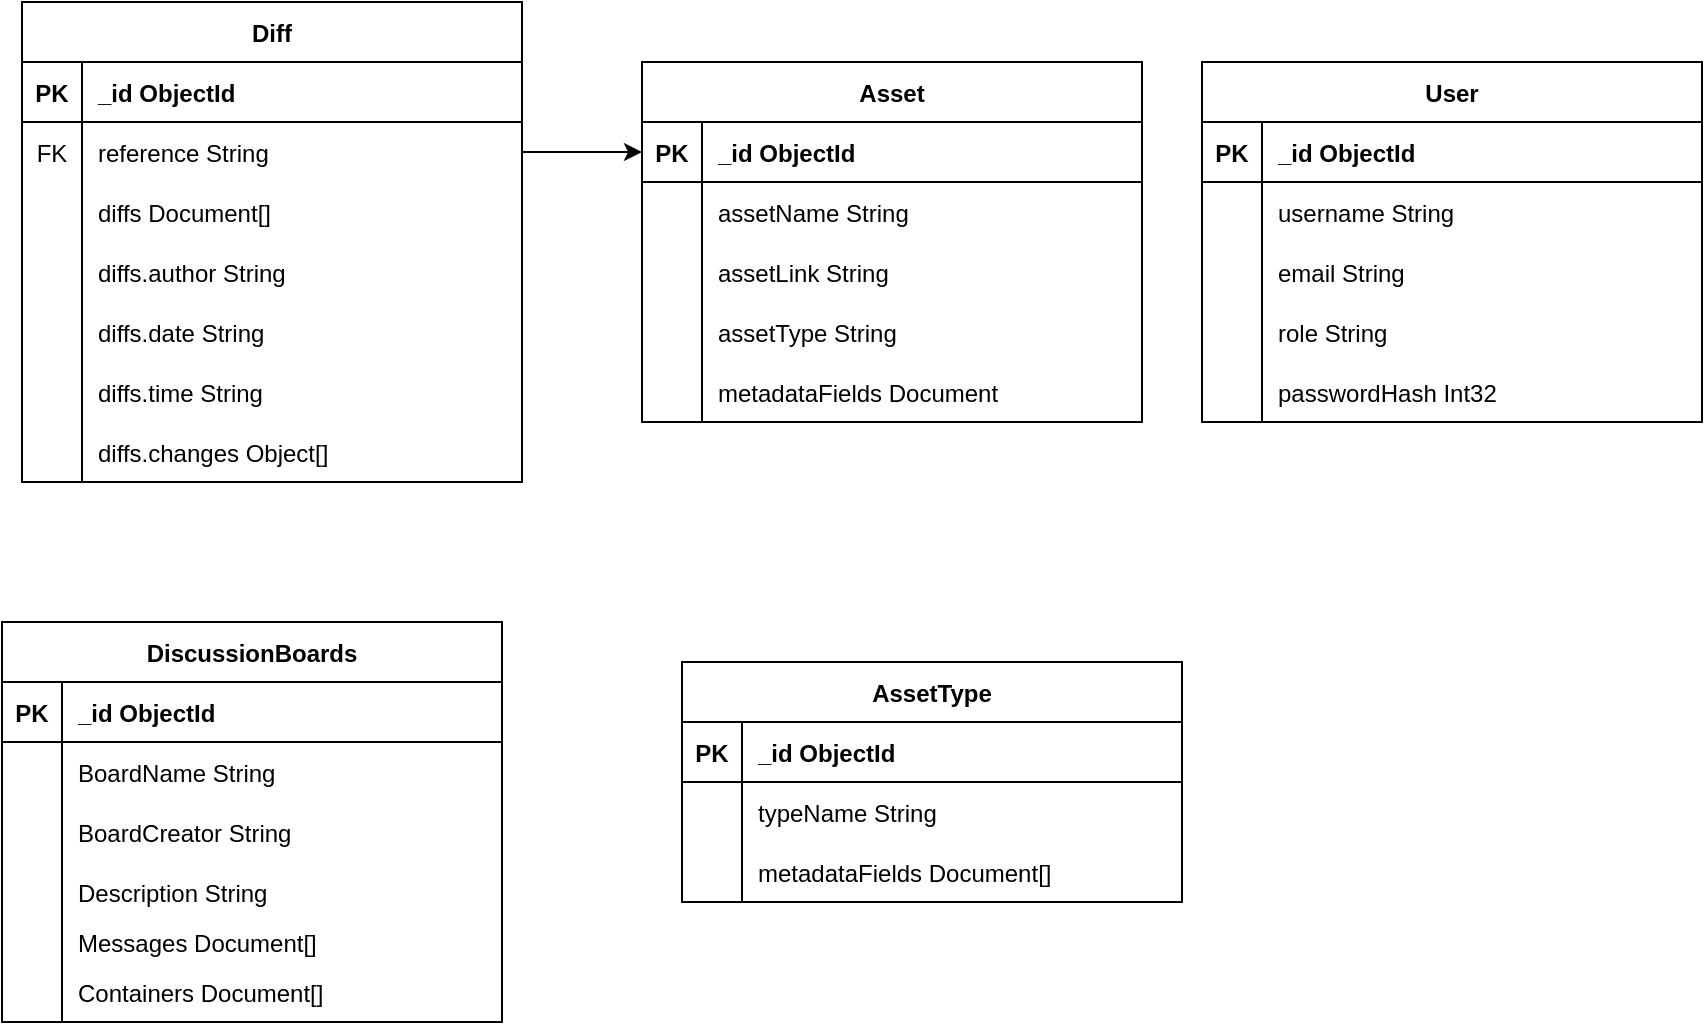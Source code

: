<mxfile version="23.0.1" type="device">
  <diagram id="R2lEEEUBdFMjLlhIrx00" name="Page-1">
    <mxGraphModel dx="1674" dy="746" grid="1" gridSize="10" guides="1" tooltips="1" connect="1" arrows="1" fold="1" page="1" pageScale="1" pageWidth="850" pageHeight="1100" math="0" shadow="0" extFonts="Permanent Marker^https://fonts.googleapis.com/css?family=Permanent+Marker">
      <root>
        <mxCell id="0" />
        <mxCell id="1" parent="0" />
        <mxCell id="i_NHuaZEvAIQhDBUvYfo-15" value="Diff" style="shape=table;startSize=30;container=1;collapsible=1;childLayout=tableLayout;fixedRows=1;rowLines=0;fontStyle=1;align=center;resizeLast=1;" parent="1" vertex="1">
          <mxGeometry x="10" y="140" width="250" height="240" as="geometry" />
        </mxCell>
        <mxCell id="i_NHuaZEvAIQhDBUvYfo-16" value="" style="shape=partialRectangle;collapsible=0;dropTarget=0;pointerEvents=0;fillColor=none;points=[[0,0.5],[1,0.5]];portConstraint=eastwest;top=0;left=0;right=0;bottom=1;" parent="i_NHuaZEvAIQhDBUvYfo-15" vertex="1">
          <mxGeometry y="30" width="250" height="30" as="geometry" />
        </mxCell>
        <mxCell id="i_NHuaZEvAIQhDBUvYfo-17" value="PK" style="shape=partialRectangle;overflow=hidden;connectable=0;fillColor=none;top=0;left=0;bottom=0;right=0;fontStyle=1;" parent="i_NHuaZEvAIQhDBUvYfo-16" vertex="1">
          <mxGeometry width="30" height="30" as="geometry">
            <mxRectangle width="30" height="30" as="alternateBounds" />
          </mxGeometry>
        </mxCell>
        <mxCell id="i_NHuaZEvAIQhDBUvYfo-18" value="_id                                        ObjectId" style="shape=partialRectangle;overflow=hidden;connectable=0;fillColor=none;top=0;left=0;bottom=0;right=0;align=left;spacingLeft=6;fontStyle=1;" parent="i_NHuaZEvAIQhDBUvYfo-16" vertex="1">
          <mxGeometry x="30" width="220" height="30" as="geometry">
            <mxRectangle width="220" height="30" as="alternateBounds" />
          </mxGeometry>
        </mxCell>
        <mxCell id="i_NHuaZEvAIQhDBUvYfo-19" value="" style="shape=partialRectangle;collapsible=0;dropTarget=0;pointerEvents=0;fillColor=none;points=[[0,0.5],[1,0.5]];portConstraint=eastwest;top=0;left=0;right=0;bottom=0;" parent="i_NHuaZEvAIQhDBUvYfo-15" vertex="1">
          <mxGeometry y="60" width="250" height="30" as="geometry" />
        </mxCell>
        <mxCell id="i_NHuaZEvAIQhDBUvYfo-20" value="FK" style="shape=partialRectangle;overflow=hidden;connectable=0;fillColor=none;top=0;left=0;bottom=0;right=0;" parent="i_NHuaZEvAIQhDBUvYfo-19" vertex="1">
          <mxGeometry width="30" height="30" as="geometry">
            <mxRectangle width="30" height="30" as="alternateBounds" />
          </mxGeometry>
        </mxCell>
        <mxCell id="i_NHuaZEvAIQhDBUvYfo-21" value="reference                              String" style="shape=partialRectangle;overflow=hidden;connectable=0;fillColor=none;top=0;left=0;bottom=0;right=0;align=left;spacingLeft=6;" parent="i_NHuaZEvAIQhDBUvYfo-19" vertex="1">
          <mxGeometry x="30" width="220" height="30" as="geometry">
            <mxRectangle width="220" height="30" as="alternateBounds" />
          </mxGeometry>
        </mxCell>
        <mxCell id="i_NHuaZEvAIQhDBUvYfo-22" value="" style="shape=partialRectangle;collapsible=0;dropTarget=0;pointerEvents=0;fillColor=none;points=[[0,0.5],[1,0.5]];portConstraint=eastwest;top=0;left=0;right=0;bottom=0;" parent="i_NHuaZEvAIQhDBUvYfo-15" vertex="1">
          <mxGeometry y="90" width="250" height="30" as="geometry" />
        </mxCell>
        <mxCell id="i_NHuaZEvAIQhDBUvYfo-23" value="" style="shape=partialRectangle;overflow=hidden;connectable=0;fillColor=none;top=0;left=0;bottom=0;right=0;" parent="i_NHuaZEvAIQhDBUvYfo-22" vertex="1">
          <mxGeometry width="30" height="30" as="geometry">
            <mxRectangle width="30" height="30" as="alternateBounds" />
          </mxGeometry>
        </mxCell>
        <mxCell id="i_NHuaZEvAIQhDBUvYfo-24" value="diffs                                    Document[]" style="shape=partialRectangle;overflow=hidden;connectable=0;fillColor=none;top=0;left=0;bottom=0;right=0;align=left;spacingLeft=6;" parent="i_NHuaZEvAIQhDBUvYfo-22" vertex="1">
          <mxGeometry x="30" width="220" height="30" as="geometry">
            <mxRectangle width="220" height="30" as="alternateBounds" />
          </mxGeometry>
        </mxCell>
        <mxCell id="i_NHuaZEvAIQhDBUvYfo-77" style="shape=partialRectangle;collapsible=0;dropTarget=0;pointerEvents=0;fillColor=none;points=[[0,0.5],[1,0.5]];portConstraint=eastwest;top=0;left=0;right=0;bottom=0;" parent="i_NHuaZEvAIQhDBUvYfo-15" vertex="1">
          <mxGeometry y="120" width="250" height="30" as="geometry" />
        </mxCell>
        <mxCell id="i_NHuaZEvAIQhDBUvYfo-78" style="shape=partialRectangle;overflow=hidden;connectable=0;fillColor=none;top=0;left=0;bottom=0;right=0;" parent="i_NHuaZEvAIQhDBUvYfo-77" vertex="1">
          <mxGeometry width="30" height="30" as="geometry">
            <mxRectangle width="30" height="30" as="alternateBounds" />
          </mxGeometry>
        </mxCell>
        <mxCell id="i_NHuaZEvAIQhDBUvYfo-79" value="diffs.author                           String" style="shape=partialRectangle;overflow=hidden;connectable=0;fillColor=none;top=0;left=0;bottom=0;right=0;align=left;spacingLeft=6;" parent="i_NHuaZEvAIQhDBUvYfo-77" vertex="1">
          <mxGeometry x="30" width="220" height="30" as="geometry">
            <mxRectangle width="220" height="30" as="alternateBounds" />
          </mxGeometry>
        </mxCell>
        <mxCell id="i_NHuaZEvAIQhDBUvYfo-80" style="shape=partialRectangle;collapsible=0;dropTarget=0;pointerEvents=0;fillColor=none;points=[[0,0.5],[1,0.5]];portConstraint=eastwest;top=0;left=0;right=0;bottom=0;" parent="i_NHuaZEvAIQhDBUvYfo-15" vertex="1">
          <mxGeometry y="150" width="250" height="30" as="geometry" />
        </mxCell>
        <mxCell id="i_NHuaZEvAIQhDBUvYfo-81" style="shape=partialRectangle;overflow=hidden;connectable=0;fillColor=none;top=0;left=0;bottom=0;right=0;" parent="i_NHuaZEvAIQhDBUvYfo-80" vertex="1">
          <mxGeometry width="30" height="30" as="geometry">
            <mxRectangle width="30" height="30" as="alternateBounds" />
          </mxGeometry>
        </mxCell>
        <mxCell id="i_NHuaZEvAIQhDBUvYfo-82" value="diffs.date                              String" style="shape=partialRectangle;overflow=hidden;connectable=0;fillColor=none;top=0;left=0;bottom=0;right=0;align=left;spacingLeft=6;" parent="i_NHuaZEvAIQhDBUvYfo-80" vertex="1">
          <mxGeometry x="30" width="220" height="30" as="geometry">
            <mxRectangle width="220" height="30" as="alternateBounds" />
          </mxGeometry>
        </mxCell>
        <mxCell id="i_NHuaZEvAIQhDBUvYfo-83" style="shape=partialRectangle;collapsible=0;dropTarget=0;pointerEvents=0;fillColor=none;points=[[0,0.5],[1,0.5]];portConstraint=eastwest;top=0;left=0;right=0;bottom=0;" parent="i_NHuaZEvAIQhDBUvYfo-15" vertex="1">
          <mxGeometry y="180" width="250" height="30" as="geometry" />
        </mxCell>
        <mxCell id="i_NHuaZEvAIQhDBUvYfo-84" style="shape=partialRectangle;overflow=hidden;connectable=0;fillColor=none;top=0;left=0;bottom=0;right=0;" parent="i_NHuaZEvAIQhDBUvYfo-83" vertex="1">
          <mxGeometry width="30" height="30" as="geometry">
            <mxRectangle width="30" height="30" as="alternateBounds" />
          </mxGeometry>
        </mxCell>
        <mxCell id="i_NHuaZEvAIQhDBUvYfo-85" value="diffs.time                              String" style="shape=partialRectangle;overflow=hidden;connectable=0;fillColor=none;top=0;left=0;bottom=0;right=0;align=left;spacingLeft=6;" parent="i_NHuaZEvAIQhDBUvYfo-83" vertex="1">
          <mxGeometry x="30" width="220" height="30" as="geometry">
            <mxRectangle width="220" height="30" as="alternateBounds" />
          </mxGeometry>
        </mxCell>
        <mxCell id="i_NHuaZEvAIQhDBUvYfo-86" style="shape=partialRectangle;collapsible=0;dropTarget=0;pointerEvents=0;fillColor=none;points=[[0,0.5],[1,0.5]];portConstraint=eastwest;top=0;left=0;right=0;bottom=0;" parent="i_NHuaZEvAIQhDBUvYfo-15" vertex="1">
          <mxGeometry y="210" width="250" height="30" as="geometry" />
        </mxCell>
        <mxCell id="i_NHuaZEvAIQhDBUvYfo-87" style="shape=partialRectangle;overflow=hidden;connectable=0;fillColor=none;top=0;left=0;bottom=0;right=0;" parent="i_NHuaZEvAIQhDBUvYfo-86" vertex="1">
          <mxGeometry width="30" height="30" as="geometry">
            <mxRectangle width="30" height="30" as="alternateBounds" />
          </mxGeometry>
        </mxCell>
        <mxCell id="i_NHuaZEvAIQhDBUvYfo-88" value="diffs.changes Object[]" style="shape=partialRectangle;overflow=hidden;connectable=0;fillColor=none;top=0;left=0;bottom=0;right=0;align=left;spacingLeft=6;" parent="i_NHuaZEvAIQhDBUvYfo-86" vertex="1">
          <mxGeometry x="30" width="220" height="30" as="geometry">
            <mxRectangle width="220" height="30" as="alternateBounds" />
          </mxGeometry>
        </mxCell>
        <mxCell id="i_NHuaZEvAIQhDBUvYfo-89" value="User" style="shape=table;startSize=30;container=1;collapsible=1;childLayout=tableLayout;fixedRows=1;rowLines=0;fontStyle=1;align=center;resizeLast=1;" parent="1" vertex="1">
          <mxGeometry x="600" y="170" width="250" height="180" as="geometry" />
        </mxCell>
        <mxCell id="i_NHuaZEvAIQhDBUvYfo-90" value="" style="shape=partialRectangle;collapsible=0;dropTarget=0;pointerEvents=0;fillColor=none;points=[[0,0.5],[1,0.5]];portConstraint=eastwest;top=0;left=0;right=0;bottom=1;" parent="i_NHuaZEvAIQhDBUvYfo-89" vertex="1">
          <mxGeometry y="30" width="250" height="30" as="geometry" />
        </mxCell>
        <mxCell id="i_NHuaZEvAIQhDBUvYfo-91" value="PK" style="shape=partialRectangle;overflow=hidden;connectable=0;fillColor=none;top=0;left=0;bottom=0;right=0;fontStyle=1;" parent="i_NHuaZEvAIQhDBUvYfo-90" vertex="1">
          <mxGeometry width="30" height="30" as="geometry">
            <mxRectangle width="30" height="30" as="alternateBounds" />
          </mxGeometry>
        </mxCell>
        <mxCell id="i_NHuaZEvAIQhDBUvYfo-92" value="_id                                        ObjectId" style="shape=partialRectangle;overflow=hidden;connectable=0;fillColor=none;top=0;left=0;bottom=0;right=0;align=left;spacingLeft=6;fontStyle=1;" parent="i_NHuaZEvAIQhDBUvYfo-90" vertex="1">
          <mxGeometry x="30" width="220" height="30" as="geometry">
            <mxRectangle width="220" height="30" as="alternateBounds" />
          </mxGeometry>
        </mxCell>
        <mxCell id="i_NHuaZEvAIQhDBUvYfo-93" value="" style="shape=partialRectangle;collapsible=0;dropTarget=0;pointerEvents=0;fillColor=none;points=[[0,0.5],[1,0.5]];portConstraint=eastwest;top=0;left=0;right=0;bottom=0;" parent="i_NHuaZEvAIQhDBUvYfo-89" vertex="1">
          <mxGeometry y="60" width="250" height="30" as="geometry" />
        </mxCell>
        <mxCell id="i_NHuaZEvAIQhDBUvYfo-94" value="" style="shape=partialRectangle;overflow=hidden;connectable=0;fillColor=none;top=0;left=0;bottom=0;right=0;" parent="i_NHuaZEvAIQhDBUvYfo-93" vertex="1">
          <mxGeometry width="30" height="30" as="geometry">
            <mxRectangle width="30" height="30" as="alternateBounds" />
          </mxGeometry>
        </mxCell>
        <mxCell id="i_NHuaZEvAIQhDBUvYfo-95" value="username                              String" style="shape=partialRectangle;overflow=hidden;connectable=0;fillColor=none;top=0;left=0;bottom=0;right=0;align=left;spacingLeft=6;" parent="i_NHuaZEvAIQhDBUvYfo-93" vertex="1">
          <mxGeometry x="30" width="220" height="30" as="geometry">
            <mxRectangle width="220" height="30" as="alternateBounds" />
          </mxGeometry>
        </mxCell>
        <mxCell id="i_NHuaZEvAIQhDBUvYfo-96" value="" style="shape=partialRectangle;collapsible=0;dropTarget=0;pointerEvents=0;fillColor=none;points=[[0,0.5],[1,0.5]];portConstraint=eastwest;top=0;left=0;right=0;bottom=0;" parent="i_NHuaZEvAIQhDBUvYfo-89" vertex="1">
          <mxGeometry y="90" width="250" height="30" as="geometry" />
        </mxCell>
        <mxCell id="i_NHuaZEvAIQhDBUvYfo-97" value="" style="shape=partialRectangle;overflow=hidden;connectable=0;fillColor=none;top=0;left=0;bottom=0;right=0;" parent="i_NHuaZEvAIQhDBUvYfo-96" vertex="1">
          <mxGeometry width="30" height="30" as="geometry">
            <mxRectangle width="30" height="30" as="alternateBounds" />
          </mxGeometry>
        </mxCell>
        <mxCell id="i_NHuaZEvAIQhDBUvYfo-98" value="email                                     String" style="shape=partialRectangle;overflow=hidden;connectable=0;fillColor=none;top=0;left=0;bottom=0;right=0;align=left;spacingLeft=6;" parent="i_NHuaZEvAIQhDBUvYfo-96" vertex="1">
          <mxGeometry x="30" width="220" height="30" as="geometry">
            <mxRectangle width="220" height="30" as="alternateBounds" />
          </mxGeometry>
        </mxCell>
        <mxCell id="i_NHuaZEvAIQhDBUvYfo-99" style="shape=partialRectangle;collapsible=0;dropTarget=0;pointerEvents=0;fillColor=none;points=[[0,0.5],[1,0.5]];portConstraint=eastwest;top=0;left=0;right=0;bottom=0;" parent="i_NHuaZEvAIQhDBUvYfo-89" vertex="1">
          <mxGeometry y="120" width="250" height="30" as="geometry" />
        </mxCell>
        <mxCell id="i_NHuaZEvAIQhDBUvYfo-100" style="shape=partialRectangle;overflow=hidden;connectable=0;fillColor=none;top=0;left=0;bottom=0;right=0;" parent="i_NHuaZEvAIQhDBUvYfo-99" vertex="1">
          <mxGeometry width="30" height="30" as="geometry">
            <mxRectangle width="30" height="30" as="alternateBounds" />
          </mxGeometry>
        </mxCell>
        <mxCell id="i_NHuaZEvAIQhDBUvYfo-101" value="role                                        String" style="shape=partialRectangle;overflow=hidden;connectable=0;fillColor=none;top=0;left=0;bottom=0;right=0;align=left;spacingLeft=6;" parent="i_NHuaZEvAIQhDBUvYfo-99" vertex="1">
          <mxGeometry x="30" width="220" height="30" as="geometry">
            <mxRectangle width="220" height="30" as="alternateBounds" />
          </mxGeometry>
        </mxCell>
        <mxCell id="i_NHuaZEvAIQhDBUvYfo-114" style="shape=partialRectangle;collapsible=0;dropTarget=0;pointerEvents=0;fillColor=none;points=[[0,0.5],[1,0.5]];portConstraint=eastwest;top=0;left=0;right=0;bottom=0;" parent="i_NHuaZEvAIQhDBUvYfo-89" vertex="1">
          <mxGeometry y="150" width="250" height="30" as="geometry" />
        </mxCell>
        <mxCell id="i_NHuaZEvAIQhDBUvYfo-115" style="shape=partialRectangle;overflow=hidden;connectable=0;fillColor=none;top=0;left=0;bottom=0;right=0;" parent="i_NHuaZEvAIQhDBUvYfo-114" vertex="1">
          <mxGeometry width="30" height="30" as="geometry">
            <mxRectangle width="30" height="30" as="alternateBounds" />
          </mxGeometry>
        </mxCell>
        <mxCell id="i_NHuaZEvAIQhDBUvYfo-116" value="passwordHash                       Int32" style="shape=partialRectangle;overflow=hidden;connectable=0;fillColor=none;top=0;left=0;bottom=0;right=0;align=left;spacingLeft=6;" parent="i_NHuaZEvAIQhDBUvYfo-114" vertex="1">
          <mxGeometry x="30" width="220" height="30" as="geometry">
            <mxRectangle width="220" height="30" as="alternateBounds" />
          </mxGeometry>
        </mxCell>
        <mxCell id="i_NHuaZEvAIQhDBUvYfo-117" value="DiscussionBoards" style="shape=table;startSize=30;container=1;collapsible=1;childLayout=tableLayout;fixedRows=1;rowLines=0;fontStyle=1;align=center;resizeLast=1;" parent="1" vertex="1">
          <mxGeometry y="450" width="250" height="200" as="geometry" />
        </mxCell>
        <mxCell id="i_NHuaZEvAIQhDBUvYfo-118" value="" style="shape=partialRectangle;collapsible=0;dropTarget=0;pointerEvents=0;fillColor=none;points=[[0,0.5],[1,0.5]];portConstraint=eastwest;top=0;left=0;right=0;bottom=1;" parent="i_NHuaZEvAIQhDBUvYfo-117" vertex="1">
          <mxGeometry y="30" width="250" height="30" as="geometry" />
        </mxCell>
        <mxCell id="i_NHuaZEvAIQhDBUvYfo-119" value="PK" style="shape=partialRectangle;overflow=hidden;connectable=0;fillColor=none;top=0;left=0;bottom=0;right=0;fontStyle=1;" parent="i_NHuaZEvAIQhDBUvYfo-118" vertex="1">
          <mxGeometry width="30" height="30" as="geometry">
            <mxRectangle width="30" height="30" as="alternateBounds" />
          </mxGeometry>
        </mxCell>
        <mxCell id="i_NHuaZEvAIQhDBUvYfo-120" value="_id                                        ObjectId" style="shape=partialRectangle;overflow=hidden;connectable=0;fillColor=none;top=0;left=0;bottom=0;right=0;align=left;spacingLeft=6;fontStyle=1;" parent="i_NHuaZEvAIQhDBUvYfo-118" vertex="1">
          <mxGeometry x="30" width="220" height="30" as="geometry">
            <mxRectangle width="220" height="30" as="alternateBounds" />
          </mxGeometry>
        </mxCell>
        <mxCell id="i_NHuaZEvAIQhDBUvYfo-121" value="" style="shape=partialRectangle;collapsible=0;dropTarget=0;pointerEvents=0;fillColor=none;points=[[0,0.5],[1,0.5]];portConstraint=eastwest;top=0;left=0;right=0;bottom=0;" parent="i_NHuaZEvAIQhDBUvYfo-117" vertex="1">
          <mxGeometry y="60" width="250" height="30" as="geometry" />
        </mxCell>
        <mxCell id="i_NHuaZEvAIQhDBUvYfo-122" value="" style="shape=partialRectangle;overflow=hidden;connectable=0;fillColor=none;top=0;left=0;bottom=0;right=0;" parent="i_NHuaZEvAIQhDBUvYfo-121" vertex="1">
          <mxGeometry width="30" height="30" as="geometry">
            <mxRectangle width="30" height="30" as="alternateBounds" />
          </mxGeometry>
        </mxCell>
        <mxCell id="i_NHuaZEvAIQhDBUvYfo-123" value="BoardName                          String " style="shape=partialRectangle;overflow=hidden;connectable=0;fillColor=none;top=0;left=0;bottom=0;right=0;align=left;spacingLeft=6;" parent="i_NHuaZEvAIQhDBUvYfo-121" vertex="1">
          <mxGeometry x="30" width="220" height="30" as="geometry">
            <mxRectangle width="220" height="30" as="alternateBounds" />
          </mxGeometry>
        </mxCell>
        <mxCell id="i_NHuaZEvAIQhDBUvYfo-124" value="" style="shape=partialRectangle;collapsible=0;dropTarget=0;pointerEvents=0;fillColor=none;points=[[0,0.5],[1,0.5]];portConstraint=eastwest;top=0;left=0;right=0;bottom=0;" parent="i_NHuaZEvAIQhDBUvYfo-117" vertex="1">
          <mxGeometry y="90" width="250" height="30" as="geometry" />
        </mxCell>
        <mxCell id="i_NHuaZEvAIQhDBUvYfo-125" value="" style="shape=partialRectangle;overflow=hidden;connectable=0;fillColor=none;top=0;left=0;bottom=0;right=0;" parent="i_NHuaZEvAIQhDBUvYfo-124" vertex="1">
          <mxGeometry width="30" height="30" as="geometry">
            <mxRectangle width="30" height="30" as="alternateBounds" />
          </mxGeometry>
        </mxCell>
        <mxCell id="i_NHuaZEvAIQhDBUvYfo-126" value="BoardCreator                        String" style="shape=partialRectangle;overflow=hidden;connectable=0;fillColor=none;top=0;left=0;bottom=0;right=0;align=left;spacingLeft=6;" parent="i_NHuaZEvAIQhDBUvYfo-124" vertex="1">
          <mxGeometry x="30" width="220" height="30" as="geometry">
            <mxRectangle width="220" height="30" as="alternateBounds" />
          </mxGeometry>
        </mxCell>
        <mxCell id="i_NHuaZEvAIQhDBUvYfo-127" style="shape=partialRectangle;collapsible=0;dropTarget=0;pointerEvents=0;fillColor=none;points=[[0,0.5],[1,0.5]];portConstraint=eastwest;top=0;left=0;right=0;bottom=0;" parent="i_NHuaZEvAIQhDBUvYfo-117" vertex="1">
          <mxGeometry y="120" width="250" height="30" as="geometry" />
        </mxCell>
        <mxCell id="i_NHuaZEvAIQhDBUvYfo-128" style="shape=partialRectangle;overflow=hidden;connectable=0;fillColor=none;top=0;left=0;bottom=0;right=0;" parent="i_NHuaZEvAIQhDBUvYfo-127" vertex="1">
          <mxGeometry width="30" height="30" as="geometry">
            <mxRectangle width="30" height="30" as="alternateBounds" />
          </mxGeometry>
        </mxCell>
        <mxCell id="i_NHuaZEvAIQhDBUvYfo-129" value="Description                            String" style="shape=partialRectangle;overflow=hidden;connectable=0;fillColor=none;top=0;left=0;bottom=0;right=0;align=left;spacingLeft=6;" parent="i_NHuaZEvAIQhDBUvYfo-127" vertex="1">
          <mxGeometry x="30" width="220" height="30" as="geometry">
            <mxRectangle width="220" height="30" as="alternateBounds" />
          </mxGeometry>
        </mxCell>
        <mxCell id="i_NHuaZEvAIQhDBUvYfo-130" style="shape=partialRectangle;collapsible=0;dropTarget=0;pointerEvents=0;fillColor=none;points=[[0,0.5],[1,0.5]];portConstraint=eastwest;top=0;left=0;right=0;bottom=0;" parent="i_NHuaZEvAIQhDBUvYfo-117" vertex="1">
          <mxGeometry y="150" width="250" height="20" as="geometry" />
        </mxCell>
        <mxCell id="i_NHuaZEvAIQhDBUvYfo-131" style="shape=partialRectangle;overflow=hidden;connectable=0;fillColor=none;top=0;left=0;bottom=0;right=0;" parent="i_NHuaZEvAIQhDBUvYfo-130" vertex="1">
          <mxGeometry width="30" height="20" as="geometry">
            <mxRectangle width="30" height="20" as="alternateBounds" />
          </mxGeometry>
        </mxCell>
        <mxCell id="i_NHuaZEvAIQhDBUvYfo-132" value="Messages                           Document[]" style="shape=partialRectangle;overflow=hidden;connectable=0;fillColor=none;top=0;left=0;bottom=0;right=0;align=left;spacingLeft=6;" parent="i_NHuaZEvAIQhDBUvYfo-130" vertex="1">
          <mxGeometry x="30" width="220" height="20" as="geometry">
            <mxRectangle width="220" height="20" as="alternateBounds" />
          </mxGeometry>
        </mxCell>
        <mxCell id="i_NHuaZEvAIQhDBUvYfo-182" style="shape=partialRectangle;collapsible=0;dropTarget=0;pointerEvents=0;fillColor=none;points=[[0,0.5],[1,0.5]];portConstraint=eastwest;top=0;left=0;right=0;bottom=0;" parent="i_NHuaZEvAIQhDBUvYfo-117" vertex="1">
          <mxGeometry y="170" width="250" height="30" as="geometry" />
        </mxCell>
        <mxCell id="i_NHuaZEvAIQhDBUvYfo-183" style="shape=partialRectangle;overflow=hidden;connectable=0;fillColor=none;top=0;left=0;bottom=0;right=0;" parent="i_NHuaZEvAIQhDBUvYfo-182" vertex="1">
          <mxGeometry width="30" height="30" as="geometry">
            <mxRectangle width="30" height="30" as="alternateBounds" />
          </mxGeometry>
        </mxCell>
        <mxCell id="i_NHuaZEvAIQhDBUvYfo-184" value="Containers                          Document[]" style="shape=partialRectangle;overflow=hidden;connectable=0;fillColor=none;top=0;left=0;bottom=0;right=0;align=left;spacingLeft=6;" parent="i_NHuaZEvAIQhDBUvYfo-182" vertex="1">
          <mxGeometry x="30" width="220" height="30" as="geometry">
            <mxRectangle width="220" height="30" as="alternateBounds" />
          </mxGeometry>
        </mxCell>
        <mxCell id="i_NHuaZEvAIQhDBUvYfo-133" value="AssetType" style="shape=table;startSize=30;container=1;collapsible=1;childLayout=tableLayout;fixedRows=1;rowLines=0;fontStyle=1;align=center;resizeLast=1;" parent="1" vertex="1">
          <mxGeometry x="340" y="470" width="250" height="120" as="geometry" />
        </mxCell>
        <mxCell id="i_NHuaZEvAIQhDBUvYfo-134" value="" style="shape=partialRectangle;collapsible=0;dropTarget=0;pointerEvents=0;fillColor=none;points=[[0,0.5],[1,0.5]];portConstraint=eastwest;top=0;left=0;right=0;bottom=1;" parent="i_NHuaZEvAIQhDBUvYfo-133" vertex="1">
          <mxGeometry y="30" width="250" height="30" as="geometry" />
        </mxCell>
        <mxCell id="i_NHuaZEvAIQhDBUvYfo-135" value="PK" style="shape=partialRectangle;overflow=hidden;connectable=0;fillColor=none;top=0;left=0;bottom=0;right=0;fontStyle=1;" parent="i_NHuaZEvAIQhDBUvYfo-134" vertex="1">
          <mxGeometry width="30" height="30" as="geometry">
            <mxRectangle width="30" height="30" as="alternateBounds" />
          </mxGeometry>
        </mxCell>
        <mxCell id="i_NHuaZEvAIQhDBUvYfo-136" value="_id                                        ObjectId" style="shape=partialRectangle;overflow=hidden;connectable=0;fillColor=none;top=0;left=0;bottom=0;right=0;align=left;spacingLeft=6;fontStyle=1;" parent="i_NHuaZEvAIQhDBUvYfo-134" vertex="1">
          <mxGeometry x="30" width="220" height="30" as="geometry">
            <mxRectangle width="220" height="30" as="alternateBounds" />
          </mxGeometry>
        </mxCell>
        <mxCell id="i_NHuaZEvAIQhDBUvYfo-137" value="" style="shape=partialRectangle;collapsible=0;dropTarget=0;pointerEvents=0;fillColor=none;points=[[0,0.5],[1,0.5]];portConstraint=eastwest;top=0;left=0;right=0;bottom=0;" parent="i_NHuaZEvAIQhDBUvYfo-133" vertex="1">
          <mxGeometry y="60" width="250" height="30" as="geometry" />
        </mxCell>
        <mxCell id="i_NHuaZEvAIQhDBUvYfo-138" value="" style="shape=partialRectangle;overflow=hidden;connectable=0;fillColor=none;top=0;left=0;bottom=0;right=0;" parent="i_NHuaZEvAIQhDBUvYfo-137" vertex="1">
          <mxGeometry width="30" height="30" as="geometry">
            <mxRectangle width="30" height="30" as="alternateBounds" />
          </mxGeometry>
        </mxCell>
        <mxCell id="i_NHuaZEvAIQhDBUvYfo-139" value="typeName                             String" style="shape=partialRectangle;overflow=hidden;connectable=0;fillColor=none;top=0;left=0;bottom=0;right=0;align=left;spacingLeft=6;" parent="i_NHuaZEvAIQhDBUvYfo-137" vertex="1">
          <mxGeometry x="30" width="220" height="30" as="geometry">
            <mxRectangle width="220" height="30" as="alternateBounds" />
          </mxGeometry>
        </mxCell>
        <mxCell id="i_NHuaZEvAIQhDBUvYfo-140" value="" style="shape=partialRectangle;collapsible=0;dropTarget=0;pointerEvents=0;fillColor=none;points=[[0,0.5],[1,0.5]];portConstraint=eastwest;top=0;left=0;right=0;bottom=0;" parent="i_NHuaZEvAIQhDBUvYfo-133" vertex="1">
          <mxGeometry y="90" width="250" height="30" as="geometry" />
        </mxCell>
        <mxCell id="i_NHuaZEvAIQhDBUvYfo-141" value="" style="shape=partialRectangle;overflow=hidden;connectable=0;fillColor=none;top=0;left=0;bottom=0;right=0;" parent="i_NHuaZEvAIQhDBUvYfo-140" vertex="1">
          <mxGeometry width="30" height="30" as="geometry">
            <mxRectangle width="30" height="30" as="alternateBounds" />
          </mxGeometry>
        </mxCell>
        <mxCell id="i_NHuaZEvAIQhDBUvYfo-142" value="metadataFields                  Document[]" style="shape=partialRectangle;overflow=hidden;connectable=0;fillColor=none;top=0;left=0;bottom=0;right=0;align=left;spacingLeft=6;" parent="i_NHuaZEvAIQhDBUvYfo-140" vertex="1">
          <mxGeometry x="30" width="220" height="30" as="geometry">
            <mxRectangle width="220" height="30" as="alternateBounds" />
          </mxGeometry>
        </mxCell>
        <mxCell id="i_NHuaZEvAIQhDBUvYfo-149" value="Asset" style="shape=table;startSize=30;container=1;collapsible=1;childLayout=tableLayout;fixedRows=1;rowLines=0;fontStyle=1;align=center;resizeLast=1;" parent="1" vertex="1">
          <mxGeometry x="320" y="170" width="250" height="180" as="geometry" />
        </mxCell>
        <mxCell id="i_NHuaZEvAIQhDBUvYfo-150" value="" style="shape=partialRectangle;collapsible=0;dropTarget=0;pointerEvents=0;fillColor=none;points=[[0,0.5],[1,0.5]];portConstraint=eastwest;top=0;left=0;right=0;bottom=1;" parent="i_NHuaZEvAIQhDBUvYfo-149" vertex="1">
          <mxGeometry y="30" width="250" height="30" as="geometry" />
        </mxCell>
        <mxCell id="i_NHuaZEvAIQhDBUvYfo-151" value="PK" style="shape=partialRectangle;overflow=hidden;connectable=0;fillColor=none;top=0;left=0;bottom=0;right=0;fontStyle=1;" parent="i_NHuaZEvAIQhDBUvYfo-150" vertex="1">
          <mxGeometry width="30" height="30" as="geometry">
            <mxRectangle width="30" height="30" as="alternateBounds" />
          </mxGeometry>
        </mxCell>
        <mxCell id="i_NHuaZEvAIQhDBUvYfo-152" value="_id                                        ObjectId" style="shape=partialRectangle;overflow=hidden;connectable=0;fillColor=none;top=0;left=0;bottom=0;right=0;align=left;spacingLeft=6;fontStyle=1;" parent="i_NHuaZEvAIQhDBUvYfo-150" vertex="1">
          <mxGeometry x="30" width="220" height="30" as="geometry">
            <mxRectangle width="220" height="30" as="alternateBounds" />
          </mxGeometry>
        </mxCell>
        <mxCell id="i_NHuaZEvAIQhDBUvYfo-153" value="" style="shape=partialRectangle;collapsible=0;dropTarget=0;pointerEvents=0;fillColor=none;points=[[0,0.5],[1,0.5]];portConstraint=eastwest;top=0;left=0;right=0;bottom=0;" parent="i_NHuaZEvAIQhDBUvYfo-149" vertex="1">
          <mxGeometry y="60" width="250" height="30" as="geometry" />
        </mxCell>
        <mxCell id="i_NHuaZEvAIQhDBUvYfo-154" value="" style="shape=partialRectangle;overflow=hidden;connectable=0;fillColor=none;top=0;left=0;bottom=0;right=0;" parent="i_NHuaZEvAIQhDBUvYfo-153" vertex="1">
          <mxGeometry width="30" height="30" as="geometry">
            <mxRectangle width="30" height="30" as="alternateBounds" />
          </mxGeometry>
        </mxCell>
        <mxCell id="i_NHuaZEvAIQhDBUvYfo-155" value="assetName                           String" style="shape=partialRectangle;overflow=hidden;connectable=0;fillColor=none;top=0;left=0;bottom=0;right=0;align=left;spacingLeft=6;" parent="i_NHuaZEvAIQhDBUvYfo-153" vertex="1">
          <mxGeometry x="30" width="220" height="30" as="geometry">
            <mxRectangle width="220" height="30" as="alternateBounds" />
          </mxGeometry>
        </mxCell>
        <mxCell id="i_NHuaZEvAIQhDBUvYfo-156" value="" style="shape=partialRectangle;collapsible=0;dropTarget=0;pointerEvents=0;fillColor=none;points=[[0,0.5],[1,0.5]];portConstraint=eastwest;top=0;left=0;right=0;bottom=0;" parent="i_NHuaZEvAIQhDBUvYfo-149" vertex="1">
          <mxGeometry y="90" width="250" height="30" as="geometry" />
        </mxCell>
        <mxCell id="i_NHuaZEvAIQhDBUvYfo-157" value="" style="shape=partialRectangle;overflow=hidden;connectable=0;fillColor=none;top=0;left=0;bottom=0;right=0;" parent="i_NHuaZEvAIQhDBUvYfo-156" vertex="1">
          <mxGeometry width="30" height="30" as="geometry">
            <mxRectangle width="30" height="30" as="alternateBounds" />
          </mxGeometry>
        </mxCell>
        <mxCell id="i_NHuaZEvAIQhDBUvYfo-158" value="assetLink                              String" style="shape=partialRectangle;overflow=hidden;connectable=0;fillColor=none;top=0;left=0;bottom=0;right=0;align=left;spacingLeft=6;" parent="i_NHuaZEvAIQhDBUvYfo-156" vertex="1">
          <mxGeometry x="30" width="220" height="30" as="geometry">
            <mxRectangle width="220" height="30" as="alternateBounds" />
          </mxGeometry>
        </mxCell>
        <mxCell id="i_NHuaZEvAIQhDBUvYfo-159" style="shape=partialRectangle;collapsible=0;dropTarget=0;pointerEvents=0;fillColor=none;points=[[0,0.5],[1,0.5]];portConstraint=eastwest;top=0;left=0;right=0;bottom=0;" parent="i_NHuaZEvAIQhDBUvYfo-149" vertex="1">
          <mxGeometry y="120" width="250" height="30" as="geometry" />
        </mxCell>
        <mxCell id="i_NHuaZEvAIQhDBUvYfo-160" style="shape=partialRectangle;overflow=hidden;connectable=0;fillColor=none;top=0;left=0;bottom=0;right=0;" parent="i_NHuaZEvAIQhDBUvYfo-159" vertex="1">
          <mxGeometry width="30" height="30" as="geometry">
            <mxRectangle width="30" height="30" as="alternateBounds" />
          </mxGeometry>
        </mxCell>
        <mxCell id="i_NHuaZEvAIQhDBUvYfo-161" value="assetType                             String" style="shape=partialRectangle;overflow=hidden;connectable=0;fillColor=none;top=0;left=0;bottom=0;right=0;align=left;spacingLeft=6;" parent="i_NHuaZEvAIQhDBUvYfo-159" vertex="1">
          <mxGeometry x="30" width="220" height="30" as="geometry">
            <mxRectangle width="220" height="30" as="alternateBounds" />
          </mxGeometry>
        </mxCell>
        <mxCell id="i_NHuaZEvAIQhDBUvYfo-162" style="shape=partialRectangle;collapsible=0;dropTarget=0;pointerEvents=0;fillColor=none;points=[[0,0.5],[1,0.5]];portConstraint=eastwest;top=0;left=0;right=0;bottom=0;" parent="i_NHuaZEvAIQhDBUvYfo-149" vertex="1">
          <mxGeometry y="150" width="250" height="30" as="geometry" />
        </mxCell>
        <mxCell id="i_NHuaZEvAIQhDBUvYfo-163" style="shape=partialRectangle;overflow=hidden;connectable=0;fillColor=none;top=0;left=0;bottom=0;right=0;" parent="i_NHuaZEvAIQhDBUvYfo-162" vertex="1">
          <mxGeometry width="30" height="30" as="geometry">
            <mxRectangle width="30" height="30" as="alternateBounds" />
          </mxGeometry>
        </mxCell>
        <mxCell id="i_NHuaZEvAIQhDBUvYfo-164" value="metadataFields                  Document" style="shape=partialRectangle;overflow=hidden;connectable=0;fillColor=none;top=0;left=0;bottom=0;right=0;align=left;spacingLeft=6;" parent="i_NHuaZEvAIQhDBUvYfo-162" vertex="1">
          <mxGeometry x="30" width="220" height="30" as="geometry">
            <mxRectangle width="220" height="30" as="alternateBounds" />
          </mxGeometry>
        </mxCell>
        <mxCell id="i_NHuaZEvAIQhDBUvYfo-185" value="" style="edgeStyle=orthogonalEdgeStyle;rounded=0;orthogonalLoop=1;jettySize=auto;html=1;entryX=0;entryY=0.5;entryDx=0;entryDy=0;" parent="1" source="i_NHuaZEvAIQhDBUvYfo-19" target="i_NHuaZEvAIQhDBUvYfo-150" edge="1">
          <mxGeometry relative="1" as="geometry" />
        </mxCell>
      </root>
    </mxGraphModel>
  </diagram>
</mxfile>
